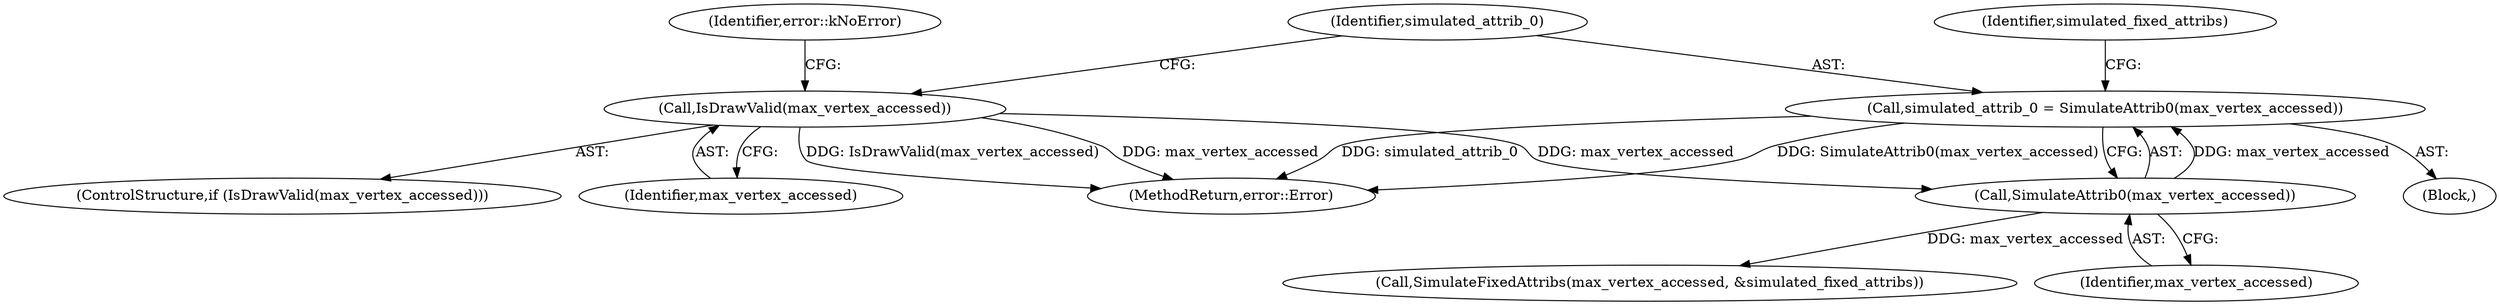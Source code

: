 digraph "1_Chrome_c13e1da62b5f5f0e6fe8c1f769a5a28415415244_0@del" {
"1000213" [label="(Call,simulated_attrib_0 = SimulateAttrib0(max_vertex_accessed))"];
"1000215" [label="(Call,SimulateAttrib0(max_vertex_accessed))"];
"1000209" [label="(Call,IsDrawValid(max_vertex_accessed))"];
"1000209" [label="(Call,IsDrawValid(max_vertex_accessed))"];
"1000208" [label="(ControlStructure,if (IsDrawValid(max_vertex_accessed)))"];
"1000265" [label="(Identifier,error::kNoError)"];
"1000215" [label="(Call,SimulateAttrib0(max_vertex_accessed))"];
"1000222" [label="(Call,SimulateFixedAttribs(max_vertex_accessed, &simulated_fixed_attribs))"];
"1000210" [label="(Identifier,max_vertex_accessed)"];
"1000213" [label="(Call,simulated_attrib_0 = SimulateAttrib0(max_vertex_accessed))"];
"1000214" [label="(Identifier,simulated_attrib_0)"];
"1000266" [label="(MethodReturn,error::Error)"];
"1000219" [label="(Identifier,simulated_fixed_attribs)"];
"1000211" [label="(Block,)"];
"1000216" [label="(Identifier,max_vertex_accessed)"];
"1000213" -> "1000211"  [label="AST: "];
"1000213" -> "1000215"  [label="CFG: "];
"1000214" -> "1000213"  [label="AST: "];
"1000215" -> "1000213"  [label="AST: "];
"1000219" -> "1000213"  [label="CFG: "];
"1000213" -> "1000266"  [label="DDG: simulated_attrib_0"];
"1000213" -> "1000266"  [label="DDG: SimulateAttrib0(max_vertex_accessed)"];
"1000215" -> "1000213"  [label="DDG: max_vertex_accessed"];
"1000215" -> "1000216"  [label="CFG: "];
"1000216" -> "1000215"  [label="AST: "];
"1000209" -> "1000215"  [label="DDG: max_vertex_accessed"];
"1000215" -> "1000222"  [label="DDG: max_vertex_accessed"];
"1000209" -> "1000208"  [label="AST: "];
"1000209" -> "1000210"  [label="CFG: "];
"1000210" -> "1000209"  [label="AST: "];
"1000214" -> "1000209"  [label="CFG: "];
"1000265" -> "1000209"  [label="CFG: "];
"1000209" -> "1000266"  [label="DDG: IsDrawValid(max_vertex_accessed)"];
"1000209" -> "1000266"  [label="DDG: max_vertex_accessed"];
}
